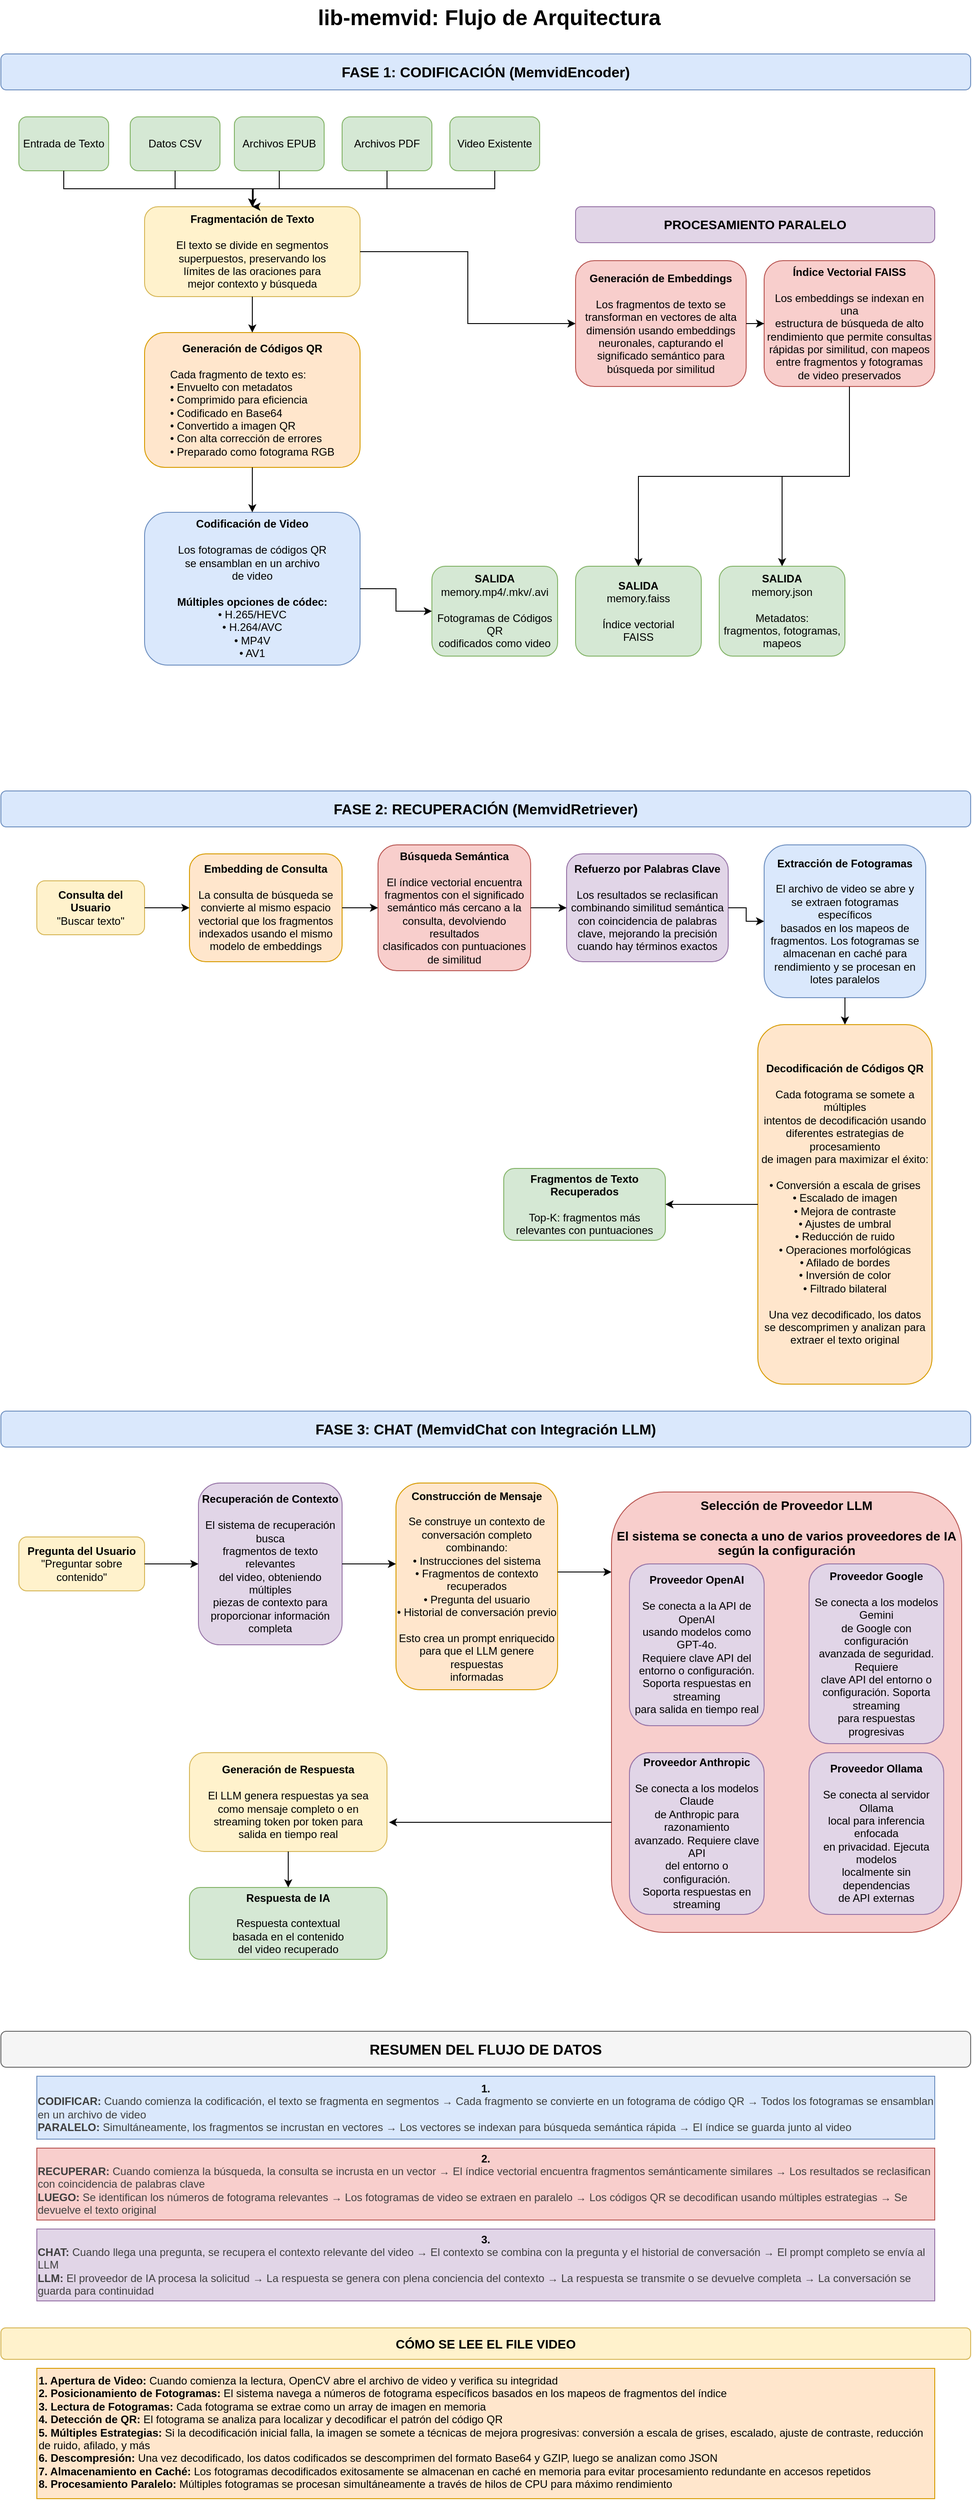 <mxfile>
    <diagram name="Memvid Architecture" id="complete-flow">
        <mxGraphModel dx="1150" dy="1156" grid="1" gridSize="10" guides="1" tooltips="1" connect="1" arrows="1" fold="1" page="1" pageScale="1" pageWidth="1169" pageHeight="1654" background="#FFFFFF" math="0" shadow="0">
            <root>
                <mxCell id="0"/>
                <mxCell id="1" parent="0"/>
                <mxCell id="title" value="lib-memvid: Flujo de Arquitectura" style="text;html=1;strokeColor=none;fillColor=none;align=center;verticalAlign=middle;whiteSpace=wrap;rounded=0;fontSize=24;fontStyle=1" parent="1" vertex="1">
                    <mxGeometry x="284" y="20" width="600" height="40" as="geometry"/>
                </mxCell>
                <mxCell id="encoding-title" value="FASE 1: CODIFICACIÓN (MemvidEncoder)" style="rounded=1;whiteSpace=wrap;html=1;fontSize=16;fontStyle=1;fillColor=#dae8fc;strokeColor=#6c8ebf;align=center;" parent="1" vertex="1">
                    <mxGeometry x="40" y="80" width="1080" height="40" as="geometry"/>
                </mxCell>
                <mxCell id="input-text" value="Entrada de Texto" style="rounded=1;whiteSpace=wrap;html=1;fillColor=#d5e8d4;strokeColor=#82b366;align=center;" parent="1" vertex="1">
                    <mxGeometry x="60" y="150" width="100" height="60" as="geometry"/>
                </mxCell>
                <mxCell id="input-pdf" value="Archivos PDF" style="rounded=1;whiteSpace=wrap;html=1;fillColor=#d5e8d4;strokeColor=#82b366;align=center;" parent="1" vertex="1">
                    <mxGeometry x="420" y="150" width="100" height="60" as="geometry"/>
                </mxCell>
                <mxCell id="input-epub" value="Archivos EPUB" style="rounded=1;whiteSpace=wrap;html=1;fillColor=#d5e8d4;strokeColor=#82b366;align=center;" parent="1" vertex="1">
                    <mxGeometry x="300" y="150" width="100" height="60" as="geometry"/>
                </mxCell>
                <mxCell id="input-csv" value="Datos CSV" style="rounded=1;whiteSpace=wrap;html=1;fillColor=#d5e8d4;strokeColor=#82b366;align=center;" parent="1" vertex="1">
                    <mxGeometry x="184" y="150" width="100" height="60" as="geometry"/>
                </mxCell>
                <mxCell id="input-video" value="Video Existente" style="rounded=1;whiteSpace=wrap;html=1;fillColor=#d5e8d4;strokeColor=#82b366;align=center;" parent="1" vertex="1">
                    <mxGeometry x="540" y="150" width="100" height="60" as="geometry"/>
                </mxCell>
                <mxCell id="chunking" value="&lt;b&gt;Fragmentación de Texto&lt;/b&gt;&lt;br&gt;&lt;br&gt;El texto se divide en segmentos&lt;br&gt;superpuestos, preservando los&lt;br&gt;límites de las oraciones para&lt;br&gt;mejor contexto y búsqueda" style="rounded=1;whiteSpace=wrap;html=1;fillColor=#fff2cc;strokeColor=#d6b656;align=center;" parent="1" vertex="1">
                    <mxGeometry x="200" y="250" width="240" height="100" as="geometry"/>
                </mxCell>
                <mxCell id="arrow1" style="edgeStyle=orthogonalEdgeStyle;rounded=0;orthogonalLoop=1;jettySize=auto;html=1;align=center;" parent="1" source="input-text" target="chunking" edge="1">
                    <mxGeometry relative="1" as="geometry">
                        <Array as="points">
                            <mxPoint x="110" y="230"/>
                            <mxPoint x="320" y="230"/>
                        </Array>
                    </mxGeometry>
                </mxCell>
                <mxCell id="arrow2" style="edgeStyle=orthogonalEdgeStyle;rounded=0;orthogonalLoop=1;jettySize=auto;html=1;align=center;" parent="1" source="input-pdf" target="chunking" edge="1">
                    <mxGeometry relative="1" as="geometry"/>
                </mxCell>
                <mxCell id="arrow3" style="edgeStyle=orthogonalEdgeStyle;rounded=0;orthogonalLoop=1;jettySize=auto;html=1;align=center;" parent="1" source="input-epub" target="chunking" edge="1">
                    <mxGeometry relative="1" as="geometry"/>
                </mxCell>
                <mxCell id="arrow4" style="edgeStyle=orthogonalEdgeStyle;rounded=0;orthogonalLoop=1;jettySize=auto;html=1;align=center;" parent="1" source="input-csv" target="chunking" edge="1">
                    <mxGeometry relative="1" as="geometry"/>
                </mxCell>
                <mxCell id="qr-gen" value="&lt;b&gt;Generación de Códigos QR&lt;/b&gt;&lt;br&gt;&lt;br&gt;&lt;div style=&quot;text-align: left;&quot;&gt;&lt;span style=&quot;background-color: transparent;&quot;&gt;Cada fragmento de texto es:&lt;/span&gt;&lt;/div&gt;&lt;div style=&quot;text-align: left;&quot;&gt;&lt;span style=&quot;background-color: transparent;&quot;&gt;• Envuelto con metadatos&lt;/span&gt;&lt;/div&gt;&lt;div style=&quot;text-align: left;&quot;&gt;&lt;span style=&quot;background-color: transparent;&quot;&gt;• Comprimido para eficiencia&lt;/span&gt;&lt;/div&gt;&lt;div style=&quot;text-align: left;&quot;&gt;&lt;span style=&quot;background-color: transparent;&quot;&gt;• Codificado en Base64&lt;/span&gt;&lt;/div&gt;&lt;div style=&quot;text-align: left;&quot;&gt;&lt;span style=&quot;background-color: transparent;&quot;&gt;• Convertido a imagen QR&lt;/span&gt;&lt;/div&gt;&lt;div style=&quot;text-align: left;&quot;&gt;&lt;span style=&quot;background-color: transparent;&quot;&gt;• Con alta corrección de errores&lt;/span&gt;&lt;/div&gt;&lt;div style=&quot;text-align: left;&quot;&gt;&lt;span style=&quot;background-color: transparent;&quot;&gt;• Preparado como fotograma RGB&lt;/span&gt;&lt;/div&gt;" style="rounded=1;whiteSpace=wrap;html=1;fillColor=#ffe6cc;strokeColor=#d79b00;align=center;" parent="1" vertex="1">
                    <mxGeometry x="200" y="390" width="240" height="150" as="geometry"/>
                </mxCell>
                <mxCell id="arrow5" style="edgeStyle=orthogonalEdgeStyle;rounded=0;orthogonalLoop=1;jettySize=auto;html=1;align=center;" parent="1" source="chunking" target="qr-gen" edge="1">
                    <mxGeometry relative="1" as="geometry"/>
                </mxCell>
                <mxCell id="parallel-index" value="&lt;b&gt;PROCESAMIENTO PARALELO&lt;/b&gt;" style="rounded=1;whiteSpace=wrap;html=1;fontSize=14;fontStyle=1;fillColor=#e1d5e7;strokeColor=#9673a6;align=center;" parent="1" vertex="1">
                    <mxGeometry x="680" y="250" width="400" height="40" as="geometry"/>
                </mxCell>
                <mxCell id="embedding" value="&lt;b&gt;Generación de Embeddings&lt;/b&gt;&lt;br&gt;&lt;br&gt;Los fragmentos de texto se&lt;br&gt;transforman en vectores de alta&lt;br&gt;dimensión usando embeddings&lt;br&gt;neuronales, capturando el&lt;br&gt;significado semántico para&lt;br&gt;búsqueda por similitud" style="rounded=1;whiteSpace=wrap;html=1;fillColor=#f8cecc;strokeColor=#b85450;align=center;" parent="1" vertex="1">
                    <mxGeometry x="680" y="310" width="190" height="140" as="geometry"/>
                </mxCell>
                <mxCell id="faiss" value="&lt;b&gt;Índice Vectorial FAISS&lt;/b&gt;&lt;br&gt;&lt;br&gt;Los embeddings se indexan en una&lt;br&gt;estructura de búsqueda de alto&lt;br&gt;rendimiento que permite consultas&lt;br&gt;rápidas por similitud, con mapeos&lt;br&gt;entre fragmentos y fotogramas&lt;br&gt;de video preservados" style="rounded=1;whiteSpace=wrap;html=1;fillColor=#f8cecc;strokeColor=#b85450;align=center;" parent="1" vertex="1">
                    <mxGeometry x="890" y="310" width="190" height="140" as="geometry"/>
                </mxCell>
                <mxCell id="arrow6" style="edgeStyle=orthogonalEdgeStyle;rounded=0;orthogonalLoop=1;jettySize=auto;html=1;align=center;" parent="1" source="chunking" target="embedding" edge="1">
                    <mxGeometry relative="1" as="geometry"/>
                </mxCell>
                <mxCell id="arrow7" style="edgeStyle=orthogonalEdgeStyle;rounded=0;orthogonalLoop=1;jettySize=auto;html=1;align=center;" parent="1" source="embedding" target="faiss" edge="1">
                    <mxGeometry relative="1" as="geometry"/>
                </mxCell>
                <mxCell id="video-encoding" value="&lt;b&gt;Codificación de Video&lt;/b&gt;&lt;br&gt;&lt;br&gt;Los fotogramas de códigos QR&lt;br&gt;se ensamblan en un archivo&lt;br&gt;de video&lt;br&gt;&lt;br&gt;&lt;b&gt;Múltiples opciones de códec:&lt;/b&gt;&lt;br&gt;• H.265/HEVC&lt;br&gt;• H.264/AVC&lt;br&gt;• MP4V&lt;br&gt;• AV1" style="rounded=1;whiteSpace=wrap;html=1;fillColor=#dae8fc;strokeColor=#6c8ebf;align=center;" parent="1" vertex="1">
                    <mxGeometry x="200" y="590" width="240" height="170" as="geometry"/>
                </mxCell>
                <mxCell id="arrow8" style="edgeStyle=orthogonalEdgeStyle;rounded=0;orthogonalLoop=1;jettySize=auto;html=1;align=center;" parent="1" source="qr-gen" target="video-encoding" edge="1">
                    <mxGeometry relative="1" as="geometry"/>
                </mxCell>
                <mxCell id="output-video" value="&lt;b&gt;SALIDA&lt;/b&gt;&lt;br&gt;memory.mp4/.mkv/.avi&lt;br&gt;&lt;br&gt;Fotogramas de Códigos QR&lt;br&gt;codificados como video" style="rounded=1;whiteSpace=wrap;html=1;fillColor=#d5e8d4;strokeColor=#82b366;align=center;" parent="1" vertex="1">
                    <mxGeometry x="520" y="650" width="140" height="100" as="geometry"/>
                </mxCell>
                <mxCell id="output-index-faiss" value="&lt;b&gt;SALIDA&lt;/b&gt;&lt;br&gt;memory.faiss&lt;br&gt;&lt;br&gt;Índice vectorial&lt;br&gt;FAISS" style="rounded=1;whiteSpace=wrap;html=1;fillColor=#d5e8d4;strokeColor=#82b366;align=center;" parent="1" vertex="1">
                    <mxGeometry x="680" y="650" width="140" height="100" as="geometry"/>
                </mxCell>
                <mxCell id="output-index-json" value="&lt;b&gt;SALIDA&lt;/b&gt;&lt;br&gt;memory.json&lt;br&gt;&lt;br&gt;Metadatos:&lt;br&gt;fragmentos, fotogramas,&lt;br&gt;mapeos" style="rounded=1;whiteSpace=wrap;html=1;fillColor=#d5e8d4;strokeColor=#82b366;align=center;" parent="1" vertex="1">
                    <mxGeometry x="840" y="650" width="140" height="100" as="geometry"/>
                </mxCell>
                <mxCell id="arrow9" style="edgeStyle=orthogonalEdgeStyle;rounded=0;orthogonalLoop=1;jettySize=auto;html=1;align=center;" parent="1" source="video-encoding" target="output-video" edge="1">
                    <mxGeometry relative="1" as="geometry"/>
                </mxCell>
                <mxCell id="arrow10" style="edgeStyle=orthogonalEdgeStyle;rounded=0;orthogonalLoop=1;jettySize=auto;html=1;align=center;" parent="1" source="faiss" target="output-index-faiss" edge="1">
                    <mxGeometry relative="1" as="geometry">
                        <Array as="points">
                            <mxPoint x="985" y="550"/>
                            <mxPoint x="750" y="550"/>
                        </Array>
                    </mxGeometry>
                </mxCell>
                <mxCell id="arrow11" style="edgeStyle=orthogonalEdgeStyle;rounded=0;orthogonalLoop=1;jettySize=auto;html=1;align=center;" parent="1" source="faiss" target="output-index-json" edge="1">
                    <mxGeometry relative="1" as="geometry"/>
                </mxCell>
                <mxCell id="retrieval-title" value="FASE 2: RECUPERACIÓN (MemvidRetriever)" style="rounded=1;whiteSpace=wrap;html=1;fontSize=16;fontStyle=1;fillColor=#dae8fc;strokeColor=#6c8ebf;align=center;" parent="1" vertex="1">
                    <mxGeometry x="40" y="900" width="1080" height="40" as="geometry"/>
                </mxCell>
                <mxCell id="user-query" value="&lt;b&gt;Consulta del Usuario&lt;/b&gt;&lt;br&gt;&quot;Buscar texto&quot;" style="rounded=1;whiteSpace=wrap;html=1;fillColor=#fff2cc;strokeColor=#d6b656;align=center;" parent="1" vertex="1">
                    <mxGeometry x="80" y="1000" width="120" height="60" as="geometry"/>
                </mxCell>
                <mxCell id="query-embedding" value="&lt;b&gt;Embedding de Consulta&lt;/b&gt;&lt;br&gt;&lt;br&gt;La consulta de búsqueda se&lt;br&gt;convierte al mismo espacio&lt;br&gt;vectorial que los fragmentos&lt;br&gt;indexados usando el mismo&lt;br&gt;modelo de embeddings" style="rounded=1;whiteSpace=wrap;html=1;fillColor=#ffe6cc;strokeColor=#d79b00;align=center;" parent="1" vertex="1">
                    <mxGeometry x="250" y="970" width="170" height="120" as="geometry"/>
                </mxCell>
                <mxCell id="arrow12" style="edgeStyle=orthogonalEdgeStyle;rounded=0;orthogonalLoop=1;jettySize=auto;html=1;align=center;" parent="1" source="user-query" target="query-embedding" edge="1">
                    <mxGeometry relative="1" as="geometry"/>
                </mxCell>
                <mxCell id="faiss-search" value="&lt;b&gt;Búsqueda Semántica&lt;/b&gt;&lt;br&gt;&lt;br&gt;El índice vectorial encuentra&lt;br&gt;fragmentos con el significado&lt;br&gt;semántico más cercano a la&lt;br&gt;consulta, devolviendo resultados&lt;br&gt;clasificados con puntuaciones&lt;br&gt;de similitud" style="rounded=1;whiteSpace=wrap;html=1;fillColor=#f8cecc;strokeColor=#b85450;align=center;" parent="1" vertex="1">
                    <mxGeometry x="460" y="960" width="170" height="140" as="geometry"/>
                </mxCell>
                <mxCell id="arrow13" style="edgeStyle=orthogonalEdgeStyle;rounded=0;orthogonalLoop=1;jettySize=auto;html=1;align=center;" parent="1" source="query-embedding" target="faiss-search" edge="1">
                    <mxGeometry relative="1" as="geometry"/>
                </mxCell>
                <mxCell id="keyword-boost" value="&lt;b&gt;Refuerzo por Palabras Clave&lt;/b&gt;&lt;br&gt;&lt;br&gt;Los resultados se reclasifican&lt;br&gt;combinando similitud semántica&lt;br&gt;con coincidencia de palabras&lt;br&gt;clave, mejorando la precisión&lt;br&gt;cuando hay términos exactos" style="rounded=1;whiteSpace=wrap;html=1;fillColor=#e1d5e7;strokeColor=#9673a6;align=center;" parent="1" vertex="1">
                    <mxGeometry x="670" y="970" width="180" height="120" as="geometry"/>
                </mxCell>
                <mxCell id="arrow14" style="edgeStyle=orthogonalEdgeStyle;rounded=0;orthogonalLoop=1;jettySize=auto;html=1;align=center;" parent="1" source="faiss-search" target="keyword-boost" edge="1">
                    <mxGeometry relative="1" as="geometry"/>
                </mxCell>
                <mxCell id="frame-extract" value="&lt;b&gt;Extracción de Fotogramas&lt;/b&gt;&lt;br&gt;&lt;br&gt;El archivo de video se abre y&lt;br&gt;se extraen fotogramas específicos&lt;br&gt;basados en los mapeos de&lt;br&gt;fragmentos. Los fotogramas se&lt;br&gt;almacenan en caché para&lt;br&gt;rendimiento y se procesan en&lt;br&gt;lotes paralelos" style="rounded=1;whiteSpace=wrap;html=1;fillColor=#dae8fc;strokeColor=#6c8ebf;align=center;" parent="1" vertex="1">
                    <mxGeometry x="890" y="960" width="180" height="170" as="geometry"/>
                </mxCell>
                <mxCell id="arrow15" style="edgeStyle=orthogonalEdgeStyle;rounded=0;orthogonalLoop=1;jettySize=auto;html=1;align=center;" parent="1" source="keyword-boost" target="frame-extract" edge="1">
                    <mxGeometry relative="1" as="geometry"/>
                </mxCell>
                <mxCell id="qr-decode" value="&lt;b&gt;Decodificación de Códigos QR&lt;/b&gt;&lt;br&gt;&lt;br&gt;Cada fotograma se somete a múltiples&lt;br&gt;intentos de decodificación usando&lt;br&gt;diferentes estrategias de procesamiento&lt;br&gt;de imagen para maximizar el éxito:&lt;br&gt;&lt;br&gt;• Conversión a escala de grises&lt;br&gt;• Escalado de imagen&lt;br&gt;• Mejora de contraste&lt;br&gt;• Ajustes de umbral&lt;br&gt;• Reducción de ruido&lt;br&gt;• Operaciones morfológicas&lt;br&gt;• Afilado de bordes&lt;br&gt;• Inversión de color&lt;br&gt;• Filtrado bilateral&lt;br&gt;&lt;br&gt;Una vez decodificado, los datos&lt;br&gt;se descomprimen y analizan para&lt;br&gt;extraer el texto original" style="rounded=1;whiteSpace=wrap;html=1;fillColor=#ffe6cc;strokeColor=#d79b00;align=center;" parent="1" vertex="1">
                    <mxGeometry x="883" y="1160" width="194" height="400" as="geometry"/>
                </mxCell>
                <mxCell id="arrow16" style="edgeStyle=orthogonalEdgeStyle;rounded=0;orthogonalLoop=1;jettySize=auto;html=1;align=center;" parent="1" source="frame-extract" target="qr-decode" edge="1">
                    <mxGeometry relative="1" as="geometry">
                        <Array as="points">
                            <mxPoint x="970" y="1090"/>
                            <mxPoint x="340" y="1090"/>
                        </Array>
                    </mxGeometry>
                </mxCell>
                <mxCell id="retrieved-chunks" value="&lt;b&gt;Fragmentos de Texto Recuperados&lt;/b&gt;&lt;br&gt;&lt;br&gt;Top-K: fragmentos más&lt;br&gt;relevantes con puntuaciones" style="rounded=1;whiteSpace=wrap;html=1;fillColor=#d5e8d4;strokeColor=#82b366;align=center;" parent="1" vertex="1">
                    <mxGeometry x="600" y="1320" width="180" height="80" as="geometry"/>
                </mxCell>
                <mxCell id="arrow17" style="edgeStyle=orthogonalEdgeStyle;rounded=0;orthogonalLoop=1;jettySize=auto;html=1;align=center;" parent="1" source="qr-decode" target="retrieved-chunks" edge="1">
                    <mxGeometry relative="1" as="geometry"/>
                </mxCell>
                <mxCell id="chat-title" value="FASE 3: CHAT (MemvidChat con Integración LLM)" style="rounded=1;whiteSpace=wrap;html=1;fontSize=16;fontStyle=1;fillColor=#dae8fc;strokeColor=#6c8ebf;align=center;" parent="1" vertex="1">
                    <mxGeometry x="40" y="1590" width="1080" height="40" as="geometry"/>
                </mxCell>
                <mxCell id="user-question" value="&lt;b&gt;Pregunta del Usuario&lt;/b&gt;&lt;br&gt;&quot;Preguntar sobre contenido&quot;" style="rounded=1;whiteSpace=wrap;html=1;fillColor=#fff2cc;strokeColor=#d6b656;align=center;" parent="1" vertex="1">
                    <mxGeometry x="60" y="1730" width="140" height="60" as="geometry"/>
                </mxCell>
                <mxCell id="context-retrieval" value="&lt;b&gt;Recuperación de Contexto&lt;/b&gt;&lt;br&gt;&lt;br&gt;El sistema de recuperación busca&lt;br&gt;fragmentos de texto relevantes&lt;br&gt;del video, obteniendo múltiples&lt;br&gt;piezas de contexto para&lt;br&gt;proporcionar información&lt;br&gt;completa" style="rounded=1;whiteSpace=wrap;html=1;fillColor=#e1d5e7;strokeColor=#9673a6;align=center;" parent="1" vertex="1">
                    <mxGeometry x="260" y="1670" width="160" height="180" as="geometry"/>
                </mxCell>
                <mxCell id="arrow18" style="edgeStyle=orthogonalEdgeStyle;rounded=0;orthogonalLoop=1;jettySize=auto;html=1;align=center;" parent="1" source="user-question" target="context-retrieval" edge="1">
                    <mxGeometry relative="1" as="geometry"/>
                </mxCell>
                <mxCell id="msg-build" value="&lt;b&gt;Construcción de Mensaje&lt;/b&gt;&lt;br&gt;&lt;br&gt;Se construye un contexto de&lt;br&gt;conversación completo combinando:&lt;br&gt;• Instrucciones del sistema&lt;br&gt;• Fragmentos de contexto recuperados&lt;br&gt;• Pregunta del usuario&lt;br&gt;• Historial de conversación previo&lt;br&gt;&lt;br&gt;Esto crea un prompt enriquecido&lt;br&gt;para que el LLM genere respuestas&lt;br&gt;informadas" style="rounded=1;whiteSpace=wrap;html=1;fillColor=#ffe6cc;strokeColor=#d79b00;align=center;" parent="1" vertex="1">
                    <mxGeometry x="480" y="1670" width="180" height="230" as="geometry"/>
                </mxCell>
                <mxCell id="arrow19" style="edgeStyle=orthogonalEdgeStyle;rounded=0;orthogonalLoop=1;jettySize=auto;html=1;align=center;" parent="1" source="context-retrieval" target="msg-build" edge="1">
                    <mxGeometry relative="1" as="geometry">
                        <Array as="points">
                            <mxPoint x="460" y="1760"/>
                            <mxPoint x="460" y="1760"/>
                        </Array>
                    </mxGeometry>
                </mxCell>
                <mxCell id="llm-selector" value="&lt;b&gt;Selección de Proveedor LLM&lt;/b&gt;&lt;br&gt;&lt;br&gt;El sistema se conecta a uno de varios proveedores de IA según la configuración" style="rounded=1;whiteSpace=wrap;html=1;fontSize=14;fontStyle=1;fillColor=#f8cecc;strokeColor=#b85450;verticalAlign=top;align=center;" parent="1" vertex="1">
                    <mxGeometry x="720" y="1680" width="390" height="490" as="geometry"/>
                </mxCell>
                <mxCell id="arrow20" style="edgeStyle=orthogonalEdgeStyle;rounded=0;orthogonalLoop=1;jettySize=auto;html=1;align=center;" parent="1" source="msg-build" target="llm-selector" edge="1">
                    <mxGeometry relative="1" as="geometry">
                        <Array as="points">
                            <mxPoint x="710" y="1769"/>
                            <mxPoint x="710" y="1769"/>
                        </Array>
                    </mxGeometry>
                </mxCell>
                <mxCell id="llm-openai" value="&lt;b&gt;Proveedor OpenAI&lt;/b&gt;&lt;br&gt;&lt;br&gt;Se conecta a la API de OpenAI&lt;br&gt;usando modelos como GPT-4o.&lt;br&gt;Requiere clave API del&lt;br&gt;entorno o configuración.&lt;br&gt;Soporta respuestas en streaming&lt;br&gt;para salida en tiempo real" style="rounded=1;whiteSpace=wrap;html=1;fillColor=#e1d5e7;strokeColor=#9673a6;align=center;" parent="1" vertex="1">
                    <mxGeometry x="740" y="1760" width="150" height="180" as="geometry"/>
                </mxCell>
                <mxCell id="llm-google" value="&lt;b&gt;Proveedor Google&lt;/b&gt;&lt;br&gt;&lt;br&gt;Se conecta a los modelos Gemini&lt;br&gt;de Google con configuración&lt;br&gt;avanzada de seguridad. Requiere&lt;br&gt;clave API del entorno o&lt;br&gt;configuración. Soporta streaming&lt;br&gt;para respuestas progresivas" style="rounded=1;whiteSpace=wrap;html=1;fillColor=#e1d5e7;strokeColor=#9673a6;align=center;" parent="1" vertex="1">
                    <mxGeometry x="940" y="1760" width="150" height="200" as="geometry"/>
                </mxCell>
                <mxCell id="llm-anthropic" value="&lt;b&gt;Proveedor Anthropic&lt;/b&gt;&lt;br&gt;&lt;br&gt;Se conecta a los modelos Claude&lt;br&gt;de Anthropic para razonamiento&lt;br&gt;avanzado. Requiere clave API&lt;br&gt;del entorno o configuración.&lt;br&gt;Soporta respuestas en streaming" style="rounded=1;whiteSpace=wrap;html=1;fillColor=#e1d5e7;strokeColor=#9673a6;align=center;" parent="1" vertex="1">
                    <mxGeometry x="740" y="1970" width="150" height="180" as="geometry"/>
                </mxCell>
                <mxCell id="llm-ollama" value="&lt;b&gt;Proveedor Ollama&lt;/b&gt;&lt;br&gt;&lt;br&gt;Se conecta al servidor Ollama&lt;br&gt;local para inferencia enfocada&lt;br&gt;en privacidad. Ejecuta modelos&lt;br&gt;localmente sin dependencias&lt;br&gt;de API externas" style="rounded=1;whiteSpace=wrap;html=1;fillColor=#e1d5e7;strokeColor=#9673a6;align=center;" parent="1" vertex="1">
                    <mxGeometry x="940" y="1970" width="150" height="180" as="geometry"/>
                </mxCell>
                <mxCell id="streaming" value="&lt;b&gt;Generación de Respuesta&lt;/b&gt;&lt;br&gt;&lt;br&gt;El LLM genera respuestas ya sea&lt;br&gt;como mensaje completo o en&lt;br&gt;streaming token por token para&lt;br&gt;salida en tiempo real" style="rounded=1;whiteSpace=wrap;html=1;fillColor=#fff2cc;strokeColor=#d6b656;align=center;" parent="1" vertex="1">
                    <mxGeometry x="250" y="1970" width="220" height="110" as="geometry"/>
                </mxCell>
                <mxCell id="final-response" value="&lt;b&gt;Respuesta de IA&lt;/b&gt;&lt;br&gt;&lt;br&gt;Respuesta contextual&lt;br&gt;basada en el contenido&lt;br&gt;del video recuperado" style="rounded=1;whiteSpace=wrap;html=1;fillColor=#d5e8d4;strokeColor=#82b366;align=center;" parent="1" vertex="1">
                    <mxGeometry x="250" y="2120" width="220" height="80" as="geometry"/>
                </mxCell>
                <mxCell id="arrow27" style="edgeStyle=orthogonalEdgeStyle;rounded=0;orthogonalLoop=1;jettySize=auto;html=1;align=center;" parent="1" source="streaming" target="final-response" edge="1">
                    <mxGeometry relative="1" as="geometry"/>
                </mxCell>
                <mxCell id="legend-title" value="RESUMEN DEL FLUJO DE DATOS" style="rounded=1;whiteSpace=wrap;html=1;fontSize=16;fontStyle=1;fillColor=#f5f5f5;strokeColor=#666666;align=center;" parent="1" vertex="1">
                    <mxGeometry x="40" y="2280" width="1080" height="40" as="geometry"/>
                </mxCell>
                <mxCell id="flow-encode" value="&lt;b&gt;1.&lt;/b&gt;&lt;div&gt;&lt;div style=&quot;text-align: left;&quot;&gt;&lt;b style=&quot;color: rgb(63, 63, 63); background-color: transparent;&quot;&gt;CODIFICAR:&lt;/b&gt;&lt;span style=&quot;color: rgb(63, 63, 63); background-color: transparent;&quot;&gt; Cuando comienza la codificación, el texto se fragmenta en segmentos → Cada fragmento se convierte en un fotograma de código QR → Todos los fotogramas se ensamblan en un archivo de video&lt;/span&gt;&lt;/div&gt;&lt;b&gt;&lt;div style=&quot;text-align: left;&quot;&gt;&lt;b style=&quot;color: rgb(63, 63, 63); background-color: transparent;&quot;&gt;PARALELO:&lt;/b&gt;&lt;span style=&quot;color: rgb(63, 63, 63); background-color: transparent; font-weight: normal;&quot;&gt; Simultáneamente, los fragmentos se incrustan en vectores → Los vectores se indexan para búsqueda semántica rápida → El índice se guarda junto al video&lt;/span&gt;&lt;/div&gt;&lt;/b&gt;&lt;/div&gt;" style="rounded=0;whiteSpace=wrap;html=1;fillColor=#dae8fc;strokeColor=#6c8ebf;align=center;labelPadding=0;" parent="1" vertex="1">
                    <mxGeometry x="80" y="2330" width="1000" height="70" as="geometry"/>
                </mxCell>
                <mxCell id="flow-retrieve" value="&lt;b&gt;2.&lt;/b&gt;&lt;div&gt;&lt;div style=&quot;text-align: left;&quot;&gt;&lt;b style=&quot;color: rgb(63, 63, 63); background-color: transparent;&quot;&gt;RECUPERAR:&lt;/b&gt;&lt;span style=&quot;color: rgb(63, 63, 63); background-color: transparent;&quot;&gt; Cuando comienza la búsqueda, la consulta se incrusta en un vector → El índice vectorial encuentra fragmentos semánticamente similares → Los resultados se reclasifican con coincidencia de palabras clave&lt;/span&gt;&lt;/div&gt;&lt;b&gt;&lt;div style=&quot;text-align: left;&quot;&gt;&lt;b style=&quot;color: rgb(63, 63, 63); background-color: transparent;&quot;&gt;LUEGO:&lt;/b&gt;&lt;span style=&quot;color: rgb(63, 63, 63); background-color: transparent; font-weight: normal;&quot;&gt; Se identifican los números de fotograma relevantes → Los fotogramas de video se extraen en paralelo → Los códigos QR se decodifican usando múltiples estrategias → Se devuelve el texto original&lt;/span&gt;&lt;/div&gt;&lt;/b&gt;&lt;/div&gt;" style="rounded=0;whiteSpace=wrap;html=1;fillColor=#f8cecc;strokeColor=#b85450;align=center;" parent="1" vertex="1">
                    <mxGeometry x="80" y="2410" width="1000" height="80" as="geometry"/>
                </mxCell>
                <mxCell id="flow-chat" value="&lt;b&gt;3.&lt;/b&gt;&lt;div&gt;&lt;div style=&quot;text-align: left;&quot;&gt;&lt;b style=&quot;color: rgb(63, 63, 63); background-color: transparent;&quot;&gt;CHAT:&lt;/b&gt;&lt;span style=&quot;color: rgb(63, 63, 63); background-color: transparent;&quot;&gt; Cuando llega una pregunta, se recupera el contexto relevante del video → El contexto se combina con la pregunta y el historial de conversación → El prompt completo se envía al LLM&lt;/span&gt;&lt;/div&gt;&lt;b&gt;&lt;div style=&quot;text-align: left;&quot;&gt;&lt;b style=&quot;color: rgb(63, 63, 63); background-color: transparent;&quot;&gt;LLM:&lt;/b&gt;&lt;span style=&quot;color: rgb(63, 63, 63); background-color: transparent; font-weight: normal;&quot;&gt; El proveedor de IA procesa la solicitud → La respuesta se genera con plena conciencia del contexto → La respuesta se transmite o se devuelve completa → La conversación se guarda para continuidad&lt;/span&gt;&lt;/div&gt;&lt;/b&gt;&lt;/div&gt;" style="rounded=0;whiteSpace=wrap;html=1;fillColor=#e1d5e7;strokeColor=#9673a6;align=center;" parent="1" vertex="1">
                    <mxGeometry x="80" y="2500" width="1000" height="80" as="geometry"/>
                </mxCell>
                <mxCell id="video-read-title" value="CÓMO SE LEE EL FILE VIDEO" style="rounded=1;whiteSpace=wrap;html=1;fontSize=14;fontStyle=1;fillColor=#fff2cc;strokeColor=#d6b656;align=center;" parent="1" vertex="1">
                    <mxGeometry x="40" y="2610" width="1080" height="35" as="geometry"/>
                </mxCell>
                <mxCell id="video-read-detail" value="&lt;b&gt;1. Apertura de Video:&lt;/b&gt; Cuando comienza la lectura, OpenCV abre el archivo de video y verifica su integridad&lt;br&gt;&lt;b&gt;2. Posicionamiento de Fotogramas:&lt;/b&gt; El sistema navega a números de fotograma específicos basados en los mapeos de fragmentos del índice&lt;br&gt;&lt;b&gt;3. Lectura de Fotogramas:&lt;/b&gt; Cada fotograma se extrae como un array de imagen en memoria&lt;br&gt;&lt;b&gt;4. Detección de QR:&lt;/b&gt; El fotograma se analiza para localizar y decodificar el patrón del código QR&lt;br&gt;&lt;b&gt;5. Múltiples Estrategias:&lt;/b&gt; Si la decodificación inicial falla, la imagen se somete a técnicas de mejora progresivas: conversión a escala de grises, escalado, ajuste de contraste, reducción de ruido, afilado, y más&lt;br&gt;&lt;b&gt;6. Descompresión:&lt;/b&gt; Una vez decodificado, los datos codificados se descomprimen del formato Base64 y GZIP, luego se analizan como JSON&lt;br&gt;&lt;b&gt;7. Almacenamiento en Caché:&lt;/b&gt; Los fotogramas decodificados exitosamente se almacenan en caché en memoria para evitar procesamiento redundante en accesos repetidos&lt;br&gt;&lt;b&gt;8. Procesamiento Paralelo:&lt;/b&gt; Múltiples fotogramas se procesan simultáneamente a través de hilos de CPU para máximo rendimiento" style="rounded=0;whiteSpace=wrap;html=1;fillColor=#ffe6cc;strokeColor=#d79b00;align=left;verticalAlign=top;" parent="1" vertex="1">
                    <mxGeometry x="80" y="2655" width="1000" height="145" as="geometry"/>
                </mxCell>
                <mxCell id="5" style="edgeStyle=orthogonalEdgeStyle;rounded=0;orthogonalLoop=1;jettySize=auto;html=1;exitX=0.5;exitY=1;exitDx=0;exitDy=0;align=center;" parent="1" source="input-video" edge="1">
                    <mxGeometry relative="1" as="geometry">
                        <mxPoint x="590" y="230" as="sourcePoint"/>
                        <mxPoint x="320" y="250" as="targetPoint"/>
                        <Array as="points">
                            <mxPoint x="590" y="230"/>
                            <mxPoint x="321" y="230"/>
                            <mxPoint x="321" y="250"/>
                        </Array>
                    </mxGeometry>
                </mxCell>
                <mxCell id="10" style="edgeStyle=none;html=1;exitX=0;exitY=0.75;exitDx=0;exitDy=0;entryX=1.01;entryY=0.705;entryDx=0;entryDy=0;entryPerimeter=0;" parent="1" source="llm-selector" target="streaming" edge="1">
                    <mxGeometry relative="1" as="geometry"/>
                </mxCell>
            </root>
        </mxGraphModel>
    </diagram>
</mxfile>